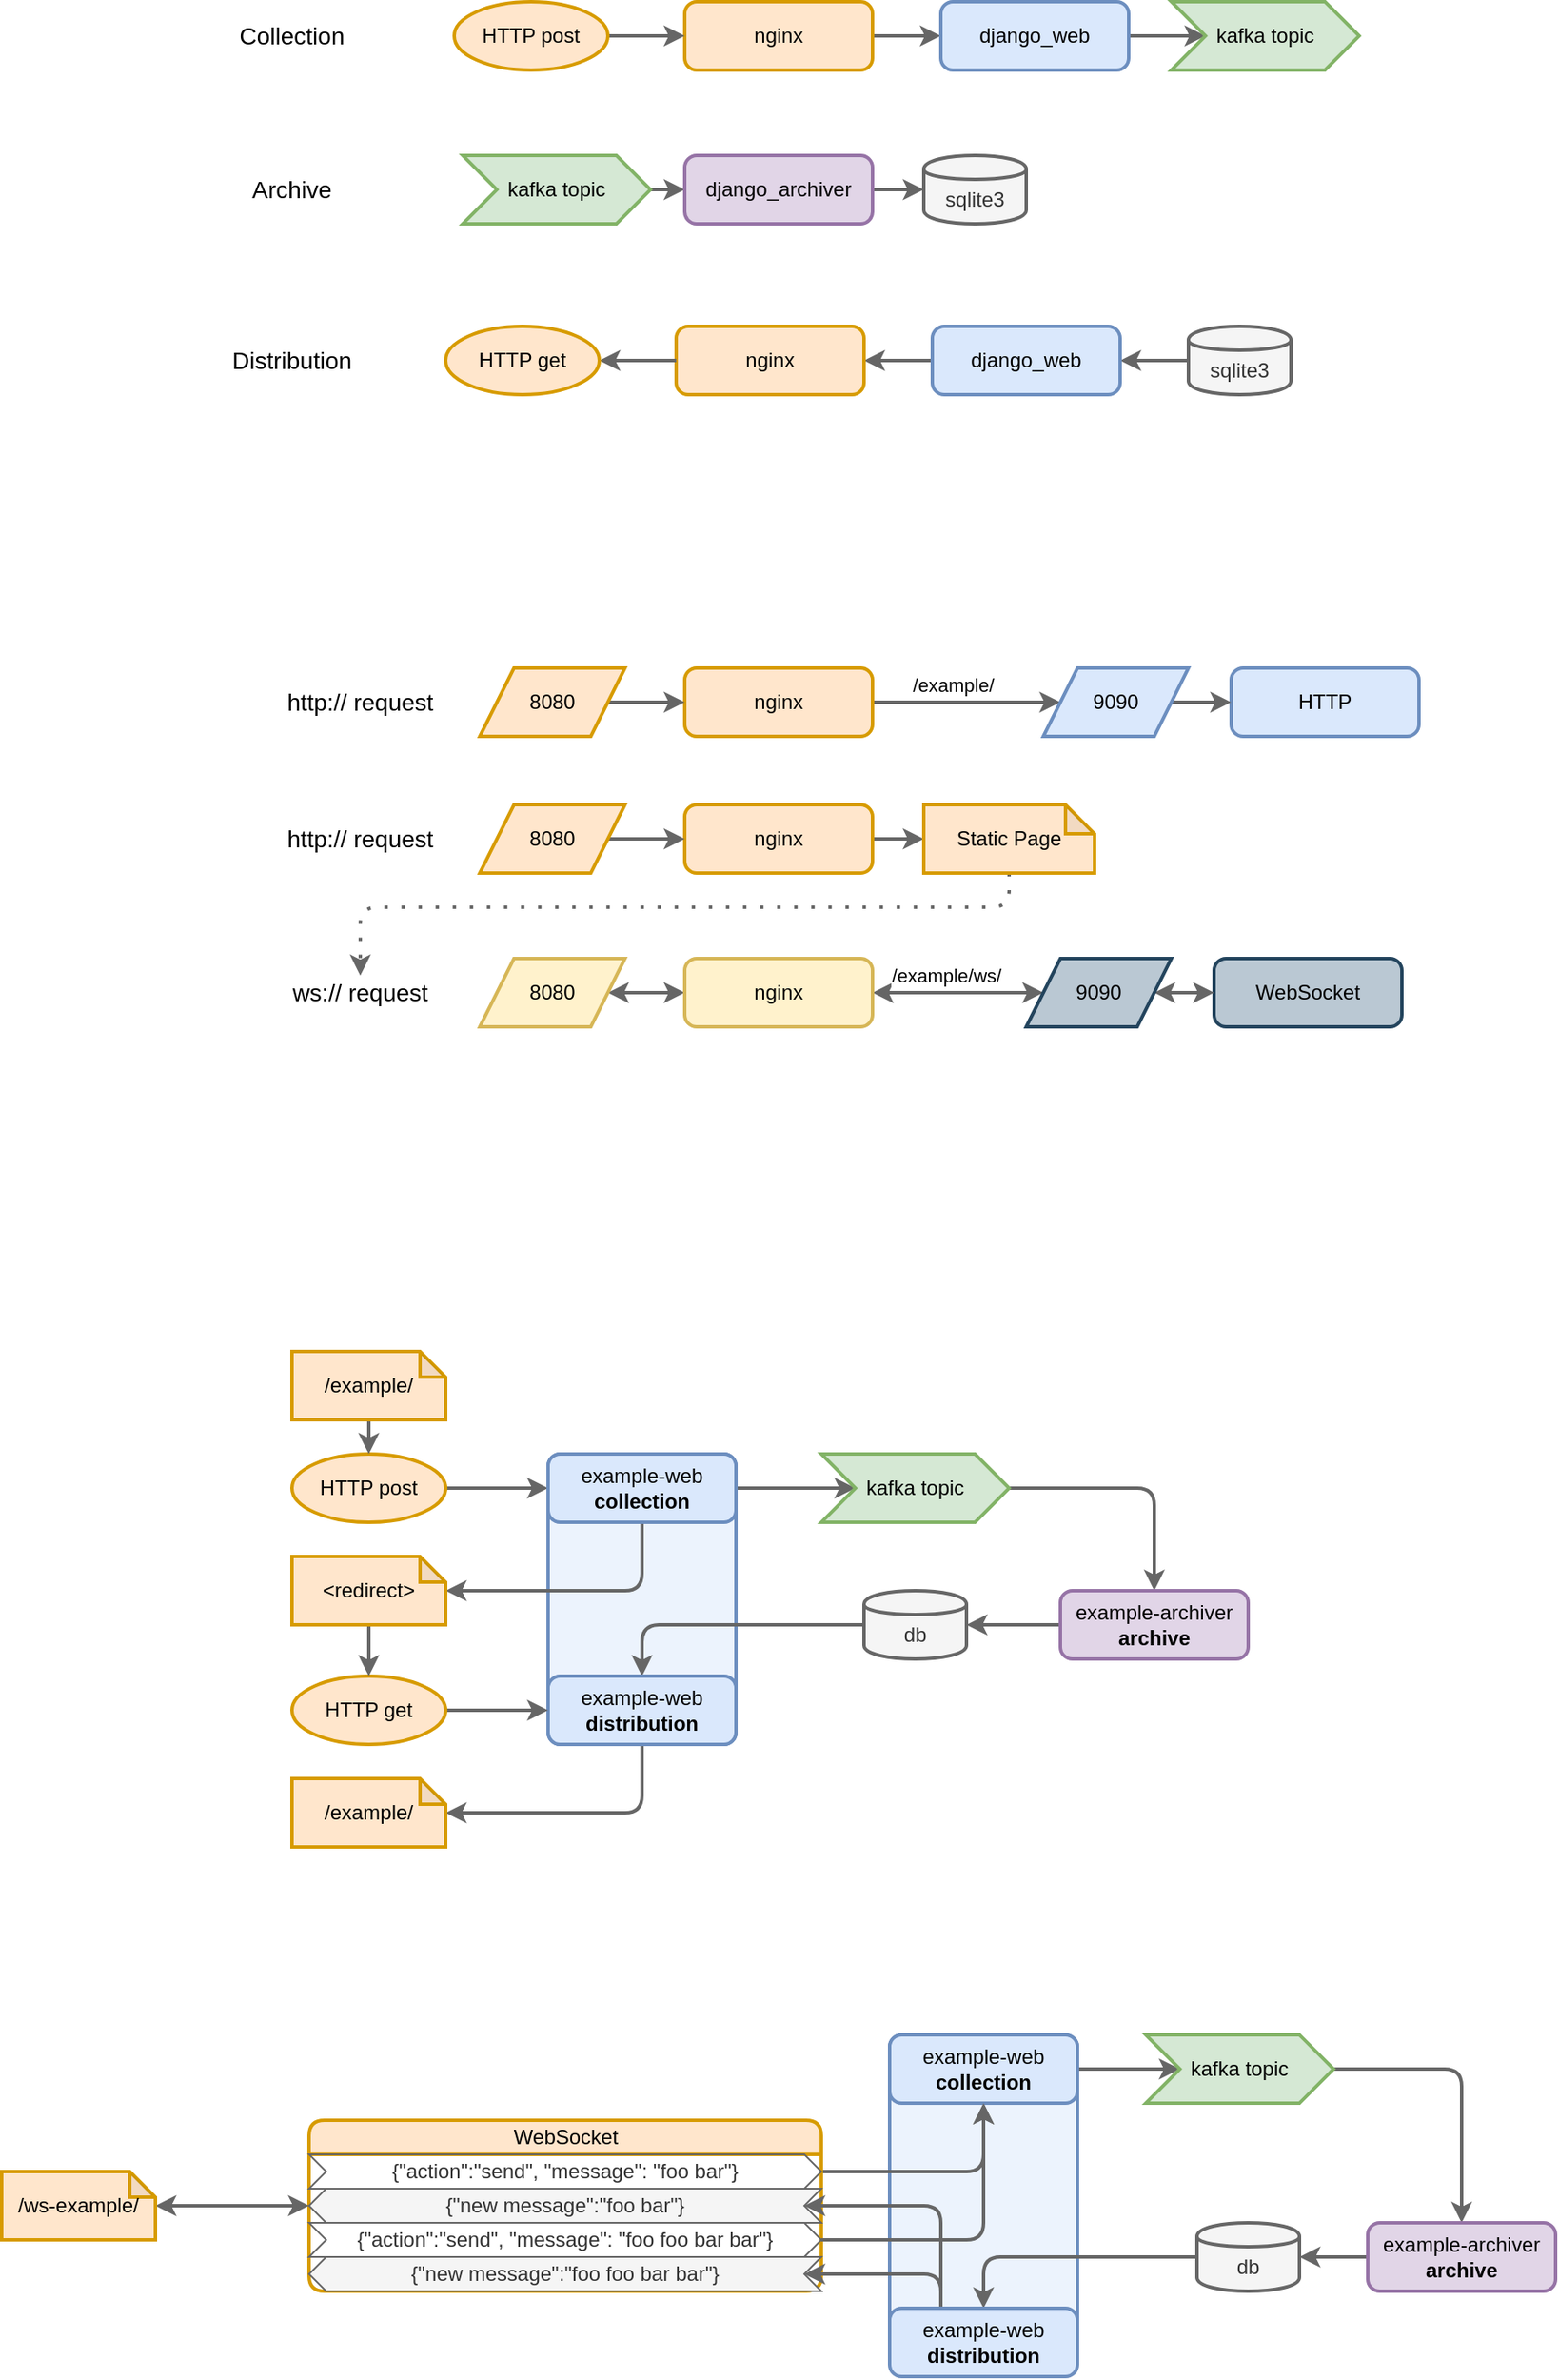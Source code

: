 <mxfile version="14.6.13" type="device"><diagram id="-VsEtAfE2rpOgw_YnNsa" name="Page-1"><mxGraphModel dx="1506" dy="997" grid="1" gridSize="10" guides="1" tooltips="1" connect="1" arrows="1" fold="1" page="0" pageScale="1" pageWidth="850" pageHeight="1100" math="0" shadow="0"><root><mxCell id="0"/><mxCell id="1" style="" parent="0"/><mxCell id="PM8JkhN1XcaPESPT991R-1" value="HTTP" style="rounded=1;html=1;absoluteArcSize=1;arcSize=14;strokeWidth=2;shadow=0;glass=0;labelBackgroundColor=none;fillColor=#dae8fc;fontSize=12;align=center;strokeColor=#6c8ebf;whiteSpace=wrap;" parent="1" vertex="1"><mxGeometry x="510" y="590" width="110" height="40" as="geometry"/></mxCell><mxCell id="PM8JkhN1XcaPESPT991R-6" style="edgeStyle=orthogonalEdgeStyle;orthogonalLoop=1;jettySize=auto;html=1;strokeWidth=2;fillColor=#f5f5f5;strokeColor=#666666;fontFamily=Helvetica;fontSize=11;fontColor=#000000;align=center;entryX=0;entryY=0.5;entryDx=0;entryDy=0;" parent="1" source="PM8JkhN1XcaPESPT991R-2" target="PM8JkhN1XcaPESPT991R-5" edge="1"><mxGeometry relative="1" as="geometry"/></mxCell><mxCell id="PM8JkhN1XcaPESPT991R-9" value="/example/" style="edgeLabel;html=1;align=center;verticalAlign=middle;resizable=0;points=[];" parent="PM8JkhN1XcaPESPT991R-6" vertex="1" connectable="0"><mxGeometry x="-0.147" y="3" relative="1" as="geometry"><mxPoint y="-7" as="offset"/></mxGeometry></mxCell><mxCell id="PM8JkhN1XcaPESPT991R-2" value="nginx" style="rounded=1;html=1;absoluteArcSize=1;arcSize=14;strokeWidth=2;shadow=0;glass=0;labelBackgroundColor=none;fillColor=#ffe6cc;fontSize=12;align=center;strokeColor=#d79b00;whiteSpace=wrap;" parent="1" vertex="1"><mxGeometry x="190" y="590" width="110" height="40" as="geometry"/></mxCell><mxCell id="PM8JkhN1XcaPESPT991R-8" style="edgeStyle=orthogonalEdgeStyle;orthogonalLoop=1;jettySize=auto;html=1;strokeColor=#666666;strokeWidth=2;fillColor=#f5f5f5;" parent="1" source="PM8JkhN1XcaPESPT991R-3" target="PM8JkhN1XcaPESPT991R-2" edge="1"><mxGeometry relative="1" as="geometry"/></mxCell><mxCell id="PM8JkhN1XcaPESPT991R-3" value="8080" style="shape=parallelogram;perimeter=parallelogramPerimeter;whiteSpace=wrap;html=1;fixedSize=1;shadow=0;fontFamily=Helvetica;fontSize=12;fontColor=#000000;align=center;strokeColor=#d79b00;strokeWidth=2;fillColor=#ffe6cc;" parent="1" vertex="1"><mxGeometry x="70" y="590" width="85" height="40" as="geometry"/></mxCell><mxCell id="PM8JkhN1XcaPESPT991R-7" style="edgeStyle=orthogonalEdgeStyle;orthogonalLoop=1;jettySize=auto;html=1;strokeColor=#666666;strokeWidth=2;fillColor=#f5f5f5;" parent="1" source="PM8JkhN1XcaPESPT991R-5" target="PM8JkhN1XcaPESPT991R-1" edge="1"><mxGeometry relative="1" as="geometry"/></mxCell><mxCell id="PM8JkhN1XcaPESPT991R-5" value="9090" style="shape=parallelogram;perimeter=parallelogramPerimeter;whiteSpace=wrap;html=1;fixedSize=1;shadow=0;fontFamily=Helvetica;fontSize=12;fontColor=#000000;align=center;strokeColor=#6c8ebf;strokeWidth=2;fillColor=#dae8fc;" parent="1" vertex="1"><mxGeometry x="400" y="590" width="85" height="40" as="geometry"/></mxCell><mxCell id="PM8JkhN1XcaPESPT991R-10" value="WebSocket" style="rounded=1;html=1;absoluteArcSize=1;arcSize=14;strokeWidth=2;shadow=0;glass=0;labelBackgroundColor=none;fillColor=#bac8d3;fontSize=12;align=center;strokeColor=#23445d;whiteSpace=wrap;" parent="1" vertex="1"><mxGeometry x="500" y="760" width="110" height="40" as="geometry"/></mxCell><mxCell id="PM8JkhN1XcaPESPT991R-11" style="edgeStyle=orthogonalEdgeStyle;orthogonalLoop=1;jettySize=auto;html=1;strokeWidth=2;fillColor=#f5f5f5;strokeColor=#666666;fontFamily=Helvetica;fontSize=11;fontColor=#000000;align=center;entryX=0;entryY=0.5;entryDx=0;entryDy=0;startArrow=classic;startFill=1;" parent="1" source="PM8JkhN1XcaPESPT991R-21" target="PM8JkhN1XcaPESPT991R-17" edge="1"><mxGeometry relative="1" as="geometry"><mxPoint x="240" y="780" as="sourcePoint"/><Array as="points"/></mxGeometry></mxCell><mxCell id="PM8JkhN1XcaPESPT991R-12" value="/example/ws/" style="edgeLabel;html=1;align=center;verticalAlign=middle;resizable=0;points=[];" parent="PM8JkhN1XcaPESPT991R-11" vertex="1" connectable="0"><mxGeometry x="-0.147" y="3" relative="1" as="geometry"><mxPoint y="-7" as="offset"/></mxGeometry></mxCell><mxCell id="PM8JkhN1XcaPESPT991R-19" style="edgeStyle=orthogonalEdgeStyle;orthogonalLoop=1;jettySize=auto;html=1;strokeColor=#666666;strokeWidth=2;fillColor=#f5f5f5;" parent="1" source="PM8JkhN1XcaPESPT991R-13" target="PM8JkhN1XcaPESPT991R-18" edge="1"><mxGeometry relative="1" as="geometry"/></mxCell><mxCell id="PM8JkhN1XcaPESPT991R-13" value="nginx" style="rounded=1;html=1;absoluteArcSize=1;arcSize=14;strokeWidth=2;shadow=0;glass=0;labelBackgroundColor=none;fillColor=#ffe6cc;fontSize=12;align=center;strokeColor=#d79b00;whiteSpace=wrap;" parent="1" vertex="1"><mxGeometry x="190" y="670" width="110" height="40" as="geometry"/></mxCell><mxCell id="PM8JkhN1XcaPESPT991R-14" style="edgeStyle=orthogonalEdgeStyle;orthogonalLoop=1;jettySize=auto;html=1;strokeColor=#666666;strokeWidth=2;fillColor=#f5f5f5;" parent="1" source="PM8JkhN1XcaPESPT991R-15" target="PM8JkhN1XcaPESPT991R-13" edge="1"><mxGeometry relative="1" as="geometry"/></mxCell><mxCell id="PM8JkhN1XcaPESPT991R-15" value="8080" style="shape=parallelogram;perimeter=parallelogramPerimeter;whiteSpace=wrap;html=1;fixedSize=1;shadow=0;fontFamily=Helvetica;fontSize=12;fontColor=#000000;align=center;strokeColor=#d79b00;strokeWidth=2;fillColor=#ffe6cc;" parent="1" vertex="1"><mxGeometry x="70" y="670" width="85" height="40" as="geometry"/></mxCell><mxCell id="PM8JkhN1XcaPESPT991R-16" style="edgeStyle=orthogonalEdgeStyle;orthogonalLoop=1;jettySize=auto;html=1;strokeColor=#666666;strokeWidth=2;fillColor=#f5f5f5;startArrow=classic;startFill=1;" parent="1" source="PM8JkhN1XcaPESPT991R-17" target="PM8JkhN1XcaPESPT991R-10" edge="1"><mxGeometry relative="1" as="geometry"/></mxCell><mxCell id="PM8JkhN1XcaPESPT991R-17" value="9090" style="shape=parallelogram;perimeter=parallelogramPerimeter;whiteSpace=wrap;html=1;fixedSize=1;shadow=0;fontFamily=Helvetica;fontSize=12;align=center;strokeColor=#23445d;strokeWidth=2;fillColor=#bac8d3;" parent="1" vertex="1"><mxGeometry x="390" y="760" width="85" height="40" as="geometry"/></mxCell><mxCell id="PM8JkhN1XcaPESPT991R-28" style="edgeStyle=orthogonalEdgeStyle;orthogonalLoop=1;jettySize=auto;html=1;fontSize=14;strokeColor=#666666;strokeWidth=2;fillColor=#f5f5f5;dashed=1;dashPattern=1 4;exitX=0.5;exitY=1;exitDx=0;exitDy=0;exitPerimeter=0;" parent="1" source="PM8JkhN1XcaPESPT991R-18" target="PM8JkhN1XcaPESPT991R-26" edge="1"><mxGeometry relative="1" as="geometry"><Array as="points"><mxPoint x="380" y="730"/><mxPoint y="730"/></Array></mxGeometry></mxCell><mxCell id="PM8JkhN1XcaPESPT991R-18" value="Static Page" style="shape=note;whiteSpace=wrap;html=1;backgroundOutline=1;darkOpacity=0.05;shadow=0;fontFamily=Helvetica;fontSize=12;fontColor=#000000;align=center;strokeColor=#d79b00;strokeWidth=2;fillColor=#ffe6cc;size=17;" parent="1" vertex="1"><mxGeometry x="330" y="670" width="100" height="40" as="geometry"/></mxCell><mxCell id="PM8JkhN1XcaPESPT991R-22" style="edgeStyle=orthogonalEdgeStyle;orthogonalLoop=1;jettySize=auto;html=1;strokeColor=#666666;strokeWidth=2;fillColor=#f5f5f5;startArrow=classic;startFill=1;" parent="1" source="PM8JkhN1XcaPESPT991R-20" target="PM8JkhN1XcaPESPT991R-21" edge="1"><mxGeometry relative="1" as="geometry"/></mxCell><mxCell id="PM8JkhN1XcaPESPT991R-20" value="8080" style="shape=parallelogram;perimeter=parallelogramPerimeter;whiteSpace=wrap;html=1;fixedSize=1;shadow=0;fontFamily=Helvetica;fontSize=12;align=center;strokeColor=#d6b656;strokeWidth=2;fillColor=#fff2cc;" parent="1" vertex="1"><mxGeometry x="70" y="760" width="85" height="40" as="geometry"/></mxCell><mxCell id="PM8JkhN1XcaPESPT991R-21" value="nginx" style="rounded=1;html=1;absoluteArcSize=1;arcSize=14;strokeWidth=2;shadow=0;glass=0;labelBackgroundColor=none;fillColor=#fff2cc;fontSize=12;align=center;strokeColor=#d6b656;whiteSpace=wrap;" parent="1" vertex="1"><mxGeometry x="190" y="760" width="110" height="40" as="geometry"/></mxCell><mxCell id="PM8JkhN1XcaPESPT991R-24" value="http:// request" style="text;html=1;strokeColor=none;fillColor=none;align=center;verticalAlign=middle;whiteSpace=wrap;rounded=0;fontSize=14;" parent="1" vertex="1"><mxGeometry x="-50" y="600" width="100" height="20" as="geometry"/></mxCell><mxCell id="PM8JkhN1XcaPESPT991R-25" value="http:// request" style="text;html=1;strokeColor=none;fillColor=none;align=center;verticalAlign=middle;whiteSpace=wrap;rounded=0;fontSize=14;" parent="1" vertex="1"><mxGeometry x="-50" y="680" width="100" height="20" as="geometry"/></mxCell><mxCell id="PM8JkhN1XcaPESPT991R-26" value="ws:// request" style="text;html=1;strokeColor=none;fillColor=none;align=center;verticalAlign=middle;whiteSpace=wrap;rounded=0;fontSize=14;" parent="1" vertex="1"><mxGeometry x="-60" y="770" width="120" height="20" as="geometry"/></mxCell><mxCell id="PM8JkhN1XcaPESPT991R-27" style="edgeStyle=orthogonalEdgeStyle;orthogonalLoop=1;jettySize=auto;html=1;exitX=0.5;exitY=1;exitDx=0;exitDy=0;fontSize=14;strokeColor=#666666;strokeWidth=2;fillColor=#f5f5f5;" parent="1" source="PM8JkhN1XcaPESPT991R-24" target="PM8JkhN1XcaPESPT991R-24" edge="1"><mxGeometry relative="1" as="geometry"/></mxCell><mxCell id="PM8JkhN1XcaPESPT991R-34" style="edgeStyle=orthogonalEdgeStyle;orthogonalLoop=1;jettySize=auto;html=1;strokeWidth=2;fillColor=#f5f5f5;strokeColor=#666666;fontFamily=Helvetica;fontSize=11;fontColor=#000000;align=center;" parent="1" source="PM8JkhN1XcaPESPT991R-36" target="PM8JkhN1XcaPESPT991R-41" edge="1"><mxGeometry relative="1" as="geometry"><mxPoint x="410.0" y="220" as="targetPoint"/></mxGeometry></mxCell><mxCell id="PM8JkhN1XcaPESPT991R-36" value="nginx" style="rounded=1;html=1;absoluteArcSize=1;arcSize=14;strokeWidth=2;shadow=0;glass=0;labelBackgroundColor=none;fillColor=#ffe6cc;fontSize=12;align=center;strokeColor=#d79b00;whiteSpace=wrap;" parent="1" vertex="1"><mxGeometry x="190" y="200" width="110" height="40" as="geometry"/></mxCell><mxCell id="PM8JkhN1XcaPESPT991R-37" style="edgeStyle=orthogonalEdgeStyle;orthogonalLoop=1;jettySize=auto;html=1;strokeColor=#666666;strokeWidth=2;fillColor=#f5f5f5;" parent="1" source="PM8JkhN1XcaPESPT991R-43" target="PM8JkhN1XcaPESPT991R-36" edge="1"><mxGeometry relative="1" as="geometry"><mxPoint x="155" y="220" as="sourcePoint"/></mxGeometry></mxCell><mxCell id="PM8JkhN1XcaPESPT991R-46" style="edgeStyle=orthogonalEdgeStyle;orthogonalLoop=1;jettySize=auto;html=1;strokeColor=#666666;strokeWidth=2;fillColor=#f5f5f5;" parent="1" source="PM8JkhN1XcaPESPT991R-41" target="PM8JkhN1XcaPESPT991R-44" edge="1"><mxGeometry relative="1" as="geometry"/></mxCell><mxCell id="PM8JkhN1XcaPESPT991R-41" value="django_web" style="rounded=1;html=1;absoluteArcSize=1;arcSize=14;strokeWidth=2;shadow=0;glass=0;labelBackgroundColor=none;fillColor=#dae8fc;fontSize=12;align=center;strokeColor=#6c8ebf;whiteSpace=wrap;" parent="1" vertex="1"><mxGeometry x="340" y="200" width="110" height="40" as="geometry"/></mxCell><mxCell id="PM8JkhN1XcaPESPT991R-43" value="HTTP post" style="ellipse;whiteSpace=wrap;html=1;shadow=0;fontFamily=Helvetica;fontSize=12;fontColor=#000000;align=center;strokeColor=#d79b00;strokeWidth=2;fillColor=#ffe6cc;" parent="1" vertex="1"><mxGeometry x="55" y="200" width="90" height="40" as="geometry"/></mxCell><mxCell id="PM8JkhN1XcaPESPT991R-44" value="kafka topic" style="shape=step;perimeter=stepPerimeter;whiteSpace=wrap;html=1;fixedSize=1;shadow=0;fontFamily=Helvetica;fontSize=12;align=center;strokeColor=#82b366;strokeWidth=2;fillColor=#d5e8d4;" parent="1" vertex="1"><mxGeometry x="475" y="200" width="110" height="40" as="geometry"/></mxCell><mxCell id="PM8JkhN1XcaPESPT991R-49" style="edgeStyle=orthogonalEdgeStyle;orthogonalLoop=1;jettySize=auto;html=1;strokeColor=#666666;strokeWidth=2;fillColor=#f5f5f5;" parent="1" source="PM8JkhN1XcaPESPT991R-47" target="PM8JkhN1XcaPESPT991R-48" edge="1"><mxGeometry relative="1" as="geometry"/></mxCell><mxCell id="PM8JkhN1XcaPESPT991R-47" value="kafka topic" style="shape=step;perimeter=stepPerimeter;whiteSpace=wrap;html=1;fixedSize=1;shadow=0;fontFamily=Helvetica;fontSize=12;align=center;strokeColor=#82b366;strokeWidth=2;fillColor=#d5e8d4;" parent="1" vertex="1"><mxGeometry x="60" y="290" width="110" height="40" as="geometry"/></mxCell><mxCell id="PM8JkhN1XcaPESPT991R-51" value="" style="edgeStyle=orthogonalEdgeStyle;orthogonalLoop=1;jettySize=auto;html=1;strokeColor=#666666;strokeWidth=2;fillColor=#f5f5f5;" parent="1" source="PM8JkhN1XcaPESPT991R-48" target="PM8JkhN1XcaPESPT991R-50" edge="1"><mxGeometry relative="1" as="geometry"/></mxCell><mxCell id="PM8JkhN1XcaPESPT991R-48" value="django_archiver" style="rounded=1;html=1;absoluteArcSize=1;arcSize=14;strokeWidth=2;shadow=0;glass=0;labelBackgroundColor=none;fillColor=#e1d5e7;fontSize=12;align=center;strokeColor=#9673a6;whiteSpace=wrap;" parent="1" vertex="1"><mxGeometry x="190" y="290" width="110" height="40" as="geometry"/></mxCell><mxCell id="PM8JkhN1XcaPESPT991R-50" value="sqlite3" style="shape=cylinder;whiteSpace=wrap;html=1;boundedLbl=1;backgroundOutline=1;rounded=1;shadow=0;strokeColor=#666666;strokeWidth=2;fillColor=#f5f5f5;glass=0;arcSize=14;fontColor=#333333;" parent="1" vertex="1"><mxGeometry x="330" y="290" width="60" height="40" as="geometry"/></mxCell><mxCell id="PM8JkhN1XcaPESPT991R-52" style="edgeStyle=orthogonalEdgeStyle;orthogonalLoop=1;jettySize=auto;html=1;strokeWidth=2;fillColor=#f5f5f5;strokeColor=#666666;fontFamily=Helvetica;fontSize=11;fontColor=#000000;align=center;startArrow=classic;startFill=1;endArrow=none;endFill=0;" parent="1" source="PM8JkhN1XcaPESPT991R-53" target="PM8JkhN1XcaPESPT991R-56" edge="1"><mxGeometry relative="1" as="geometry"><mxPoint x="405.0" y="410" as="targetPoint"/></mxGeometry></mxCell><mxCell id="PM8JkhN1XcaPESPT991R-53" value="nginx" style="rounded=1;html=1;absoluteArcSize=1;arcSize=14;strokeWidth=2;shadow=0;glass=0;labelBackgroundColor=none;fillColor=#ffe6cc;fontSize=12;align=center;strokeColor=#d79b00;whiteSpace=wrap;" parent="1" vertex="1"><mxGeometry x="185" y="390" width="110" height="40" as="geometry"/></mxCell><mxCell id="PM8JkhN1XcaPESPT991R-54" style="edgeStyle=orthogonalEdgeStyle;orthogonalLoop=1;jettySize=auto;html=1;strokeColor=#666666;strokeWidth=2;fillColor=#f5f5f5;startArrow=classic;startFill=1;endArrow=none;endFill=0;" parent="1" source="PM8JkhN1XcaPESPT991R-57" target="PM8JkhN1XcaPESPT991R-53" edge="1"><mxGeometry relative="1" as="geometry"><mxPoint x="150" y="410" as="sourcePoint"/></mxGeometry></mxCell><mxCell id="PM8JkhN1XcaPESPT991R-55" style="edgeStyle=orthogonalEdgeStyle;orthogonalLoop=1;jettySize=auto;html=1;strokeColor=#666666;strokeWidth=2;fillColor=#f5f5f5;endArrow=none;endFill=0;startArrow=classic;startFill=1;" parent="1" source="PM8JkhN1XcaPESPT991R-56" target="PM8JkhN1XcaPESPT991R-59" edge="1"><mxGeometry relative="1" as="geometry"><mxPoint x="470.0" y="410" as="targetPoint"/></mxGeometry></mxCell><mxCell id="PM8JkhN1XcaPESPT991R-56" value="django_web" style="rounded=1;html=1;absoluteArcSize=1;arcSize=14;strokeWidth=2;shadow=0;glass=0;labelBackgroundColor=none;fillColor=#dae8fc;fontSize=12;align=center;strokeColor=#6c8ebf;whiteSpace=wrap;" parent="1" vertex="1"><mxGeometry x="335" y="390" width="110" height="40" as="geometry"/></mxCell><mxCell id="PM8JkhN1XcaPESPT991R-57" value="HTTP get" style="ellipse;whiteSpace=wrap;html=1;shadow=0;fontFamily=Helvetica;fontSize=12;fontColor=#000000;align=center;strokeColor=#d79b00;strokeWidth=2;fillColor=#ffe6cc;" parent="1" vertex="1"><mxGeometry x="50" y="390" width="90" height="40" as="geometry"/></mxCell><mxCell id="PM8JkhN1XcaPESPT991R-59" value="sqlite3" style="shape=cylinder;whiteSpace=wrap;html=1;boundedLbl=1;backgroundOutline=1;rounded=1;shadow=0;strokeColor=#666666;strokeWidth=2;fillColor=#f5f5f5;glass=0;arcSize=14;fontColor=#333333;" parent="1" vertex="1"><mxGeometry x="485" y="390" width="60" height="40" as="geometry"/></mxCell><mxCell id="PM8JkhN1XcaPESPT991R-60" value="Collection" style="text;html=1;strokeColor=none;fillColor=none;align=center;verticalAlign=middle;whiteSpace=wrap;rounded=0;fontSize=14;" parent="1" vertex="1"><mxGeometry x="-90" y="210" width="100" height="20" as="geometry"/></mxCell><mxCell id="PM8JkhN1XcaPESPT991R-61" value="Archive" style="text;html=1;strokeColor=none;fillColor=none;align=center;verticalAlign=middle;whiteSpace=wrap;rounded=0;fontSize=14;" parent="1" vertex="1"><mxGeometry x="-90" y="300" width="100" height="20" as="geometry"/></mxCell><mxCell id="PM8JkhN1XcaPESPT991R-62" value="Distribution" style="text;html=1;strokeColor=none;fillColor=none;align=center;verticalAlign=middle;whiteSpace=wrap;rounded=0;fontSize=14;" parent="1" vertex="1"><mxGeometry x="-90" y="400" width="100" height="20" as="geometry"/></mxCell><mxCell id="6jdL576Xid7fBsEvvMvw-23" value="django-roundtrip" style="" parent="0"/><mxCell id="wIwNzDWW-fx1xawftpby-1" value="" style="rounded=1;html=1;absoluteArcSize=1;arcSize=14;strokeWidth=2;shadow=0;glass=0;labelBackgroundColor=none;fontSize=12;align=center;strokeColor=#6c8ebf;whiteSpace=wrap;fillColor=#dae8fc;fillOpacity=50;" parent="6jdL576Xid7fBsEvvMvw-23" vertex="1"><mxGeometry x="110" y="1050" width="110" height="170" as="geometry"/></mxCell><mxCell id="6jdL576Xid7fBsEvvMvw-3" style="edgeStyle=orthogonalEdgeStyle;orthogonalLoop=1;jettySize=auto;html=1;strokeColor=#666666;strokeWidth=2;fillColor=#f5f5f5;" parent="6jdL576Xid7fBsEvvMvw-23" source="6jdL576Xid7fBsEvvMvw-6" target="6jdL576Xid7fBsEvvMvw-5" edge="1"><mxGeometry relative="1" as="geometry"><mxPoint x="25" y="1150" as="sourcePoint"/><mxPoint x="85" y="1040" as="targetPoint"/></mxGeometry></mxCell><mxCell id="6jdL576Xid7fBsEvvMvw-4" style="edgeStyle=orthogonalEdgeStyle;orthogonalLoop=1;jettySize=auto;html=1;strokeColor=#666666;strokeWidth=2;fillColor=#f5f5f5;" parent="6jdL576Xid7fBsEvvMvw-23" source="6jdL576Xid7fBsEvvMvw-5" target="6jdL576Xid7fBsEvvMvw-7" edge="1"><mxGeometry relative="1" as="geometry"/></mxCell><mxCell id="6jdL576Xid7fBsEvvMvw-27" style="edgeStyle=orthogonalEdgeStyle;orthogonalLoop=1;jettySize=auto;html=1;strokeColor=#666666;strokeWidth=2;fillColor=#f5f5f5;" parent="6jdL576Xid7fBsEvvMvw-23" source="6jdL576Xid7fBsEvvMvw-5" target="6jdL576Xid7fBsEvvMvw-26" edge="1"><mxGeometry relative="1" as="geometry"><Array as="points"><mxPoint x="165" y="1130"/></Array></mxGeometry></mxCell><mxCell id="6jdL576Xid7fBsEvvMvw-5" value="example-web&lt;br&gt;&lt;b&gt;collection&lt;/b&gt;" style="rounded=1;html=1;absoluteArcSize=1;arcSize=14;strokeWidth=2;shadow=0;glass=0;labelBackgroundColor=none;fillColor=#dae8fc;fontSize=12;align=center;strokeColor=#6c8ebf;whiteSpace=wrap;" parent="6jdL576Xid7fBsEvvMvw-23" vertex="1"><mxGeometry x="110" y="1050" width="110" height="40" as="geometry"/></mxCell><mxCell id="6jdL576Xid7fBsEvvMvw-6" value="HTTP post" style="ellipse;whiteSpace=wrap;html=1;shadow=0;fontFamily=Helvetica;fontSize=12;fontColor=#000000;align=center;strokeColor=#d79b00;strokeWidth=2;fillColor=#ffe6cc;" parent="6jdL576Xid7fBsEvvMvw-23" vertex="1"><mxGeometry x="-40" y="1050" width="90" height="40" as="geometry"/></mxCell><mxCell id="6jdL576Xid7fBsEvvMvw-24" style="edgeStyle=orthogonalEdgeStyle;orthogonalLoop=1;jettySize=auto;html=1;strokeColor=#666666;strokeWidth=2;fillColor=#f5f5f5;" parent="6jdL576Xid7fBsEvvMvw-23" source="6jdL576Xid7fBsEvvMvw-7" target="6jdL576Xid7fBsEvvMvw-11" edge="1"><mxGeometry relative="1" as="geometry"/></mxCell><mxCell id="6jdL576Xid7fBsEvvMvw-7" value="kafka topic" style="shape=step;perimeter=stepPerimeter;whiteSpace=wrap;html=1;fixedSize=1;shadow=0;fontFamily=Helvetica;fontSize=12;align=center;strokeColor=#82b366;strokeWidth=2;fillColor=#d5e8d4;" parent="6jdL576Xid7fBsEvvMvw-23" vertex="1"><mxGeometry x="270" y="1050" width="110" height="40" as="geometry"/></mxCell><mxCell id="6jdL576Xid7fBsEvvMvw-10" value="" style="edgeStyle=orthogonalEdgeStyle;orthogonalLoop=1;jettySize=auto;html=1;strokeColor=#666666;strokeWidth=2;fillColor=#f5f5f5;" parent="6jdL576Xid7fBsEvvMvw-23" source="6jdL576Xid7fBsEvvMvw-11" target="6jdL576Xid7fBsEvvMvw-12" edge="1"><mxGeometry relative="1" as="geometry"/></mxCell><mxCell id="6jdL576Xid7fBsEvvMvw-11" value="example-archiver&lt;br&gt;&lt;b&gt;archive&lt;/b&gt;" style="rounded=1;html=1;absoluteArcSize=1;arcSize=14;strokeWidth=2;shadow=0;glass=0;labelBackgroundColor=none;fillColor=#e1d5e7;fontSize=12;align=center;strokeColor=#9673a6;whiteSpace=wrap;" parent="6jdL576Xid7fBsEvvMvw-23" vertex="1"><mxGeometry x="410" y="1130" width="110" height="40" as="geometry"/></mxCell><mxCell id="6jdL576Xid7fBsEvvMvw-25" style="edgeStyle=orthogonalEdgeStyle;orthogonalLoop=1;jettySize=auto;html=1;strokeColor=#666666;strokeWidth=2;fillColor=#f5f5f5;" parent="6jdL576Xid7fBsEvvMvw-23" source="6jdL576Xid7fBsEvvMvw-12" target="6jdL576Xid7fBsEvvMvw-17" edge="1"><mxGeometry relative="1" as="geometry"/></mxCell><mxCell id="6jdL576Xid7fBsEvvMvw-12" value="db" style="shape=cylinder;whiteSpace=wrap;html=1;boundedLbl=1;backgroundOutline=1;rounded=1;shadow=0;strokeColor=#666666;strokeWidth=2;fillColor=#f5f5f5;glass=0;arcSize=14;fontColor=#333333;" parent="6jdL576Xid7fBsEvvMvw-23" vertex="1"><mxGeometry x="295" y="1130" width="60" height="40" as="geometry"/></mxCell><mxCell id="6jdL576Xid7fBsEvvMvw-31" style="edgeStyle=orthogonalEdgeStyle;orthogonalLoop=1;jettySize=auto;html=1;strokeColor=#666666;strokeWidth=2;fillColor=#f5f5f5;" parent="6jdL576Xid7fBsEvvMvw-23" source="6jdL576Xid7fBsEvvMvw-17" target="6jdL576Xid7fBsEvvMvw-30" edge="1"><mxGeometry relative="1" as="geometry"><Array as="points"><mxPoint x="165" y="1260"/></Array></mxGeometry></mxCell><mxCell id="6jdL576Xid7fBsEvvMvw-17" value="example-web&lt;br&gt;&lt;b&gt;distribution&lt;/b&gt;" style="rounded=1;html=1;absoluteArcSize=1;arcSize=14;strokeWidth=2;shadow=0;glass=0;labelBackgroundColor=none;fillColor=#dae8fc;fontSize=12;align=center;strokeColor=#6c8ebf;whiteSpace=wrap;" parent="6jdL576Xid7fBsEvvMvw-23" vertex="1"><mxGeometry x="110" y="1180" width="110" height="40" as="geometry"/></mxCell><mxCell id="6jdL576Xid7fBsEvvMvw-28" style="edgeStyle=orthogonalEdgeStyle;orthogonalLoop=1;jettySize=auto;html=1;strokeColor=#666666;strokeWidth=2;fillColor=#f5f5f5;" parent="6jdL576Xid7fBsEvvMvw-23" source="6jdL576Xid7fBsEvvMvw-18" target="6jdL576Xid7fBsEvvMvw-17" edge="1"><mxGeometry relative="1" as="geometry"/></mxCell><mxCell id="6jdL576Xid7fBsEvvMvw-18" value="HTTP get" style="ellipse;whiteSpace=wrap;html=1;shadow=0;fontFamily=Helvetica;fontSize=12;fontColor=#000000;align=center;strokeColor=#d79b00;strokeWidth=2;fillColor=#ffe6cc;" parent="6jdL576Xid7fBsEvvMvw-23" vertex="1"><mxGeometry x="-40" y="1180" width="90" height="40" as="geometry"/></mxCell><mxCell id="6jdL576Xid7fBsEvvMvw-29" style="edgeStyle=orthogonalEdgeStyle;orthogonalLoop=1;jettySize=auto;html=1;strokeColor=#666666;strokeWidth=2;fillColor=#f5f5f5;" parent="6jdL576Xid7fBsEvvMvw-23" source="6jdL576Xid7fBsEvvMvw-26" target="6jdL576Xid7fBsEvvMvw-18" edge="1"><mxGeometry relative="1" as="geometry"/></mxCell><mxCell id="6jdL576Xid7fBsEvvMvw-26" value="&amp;lt;redirect&amp;gt;" style="shape=note;whiteSpace=wrap;html=1;backgroundOutline=1;darkOpacity=0.05;shadow=0;fontFamily=Helvetica;fontSize=12;fontColor=#000000;align=center;strokeColor=#d79b00;strokeWidth=2;fillColor=#ffe6cc;size=15;" parent="6jdL576Xid7fBsEvvMvw-23" vertex="1"><mxGeometry x="-40" y="1110" width="90" height="40" as="geometry"/></mxCell><mxCell id="6jdL576Xid7fBsEvvMvw-30" value="/example/" style="shape=note;whiteSpace=wrap;html=1;backgroundOutline=1;darkOpacity=0.05;shadow=0;fontFamily=Helvetica;fontSize=12;fontColor=#000000;align=center;strokeColor=#d79b00;strokeWidth=2;fillColor=#ffe6cc;size=15;" parent="6jdL576Xid7fBsEvvMvw-23" vertex="1"><mxGeometry x="-40" y="1240" width="90" height="40" as="geometry"/></mxCell><mxCell id="6jdL576Xid7fBsEvvMvw-33" style="edgeStyle=orthogonalEdgeStyle;orthogonalLoop=1;jettySize=auto;html=1;strokeColor=#666666;strokeWidth=2;fillColor=#f5f5f5;" parent="6jdL576Xid7fBsEvvMvw-23" source="6jdL576Xid7fBsEvvMvw-32" target="6jdL576Xid7fBsEvvMvw-6" edge="1"><mxGeometry relative="1" as="geometry"/></mxCell><mxCell id="6jdL576Xid7fBsEvvMvw-32" value="/example/" style="shape=note;whiteSpace=wrap;html=1;backgroundOutline=1;darkOpacity=0.05;shadow=0;fontFamily=Helvetica;fontSize=12;fontColor=#000000;align=center;strokeColor=#d79b00;strokeWidth=2;fillColor=#ffe6cc;size=15;" parent="6jdL576Xid7fBsEvvMvw-23" vertex="1"><mxGeometry x="-40" y="990" width="90" height="40" as="geometry"/></mxCell><mxCell id="6jdL576Xid7fBsEvvMvw-54" value="ws-roundtrip" parent="0"/><mxCell id="6jdL576Xid7fBsEvvMvw-65" value="" style="rounded=1;html=1;absoluteArcSize=1;arcSize=14;strokeWidth=2;shadow=0;glass=0;labelBackgroundColor=none;fontSize=12;align=center;strokeColor=#6c8ebf;whiteSpace=wrap;fillColor=#dae8fc;fillOpacity=50;" parent="6jdL576Xid7fBsEvvMvw-54" vertex="1"><mxGeometry x="310" y="1390" width="110" height="180" as="geometry"/></mxCell><mxCell id="6jdL576Xid7fBsEvvMvw-34" style="edgeStyle=orthogonalEdgeStyle;orthogonalLoop=1;jettySize=auto;html=1;strokeColor=#666666;strokeWidth=2;fillColor=#f5f5f5;" parent="6jdL576Xid7fBsEvvMvw-54" source="6jdL576Xid7fBsEvvMvw-57" target="6jdL576Xid7fBsEvvMvw-37" edge="1"><mxGeometry relative="1" as="geometry"><mxPoint x="-85" y="1690" as="sourcePoint"/><mxPoint x="-25" y="1580" as="targetPoint"/></mxGeometry></mxCell><mxCell id="6jdL576Xid7fBsEvvMvw-35" style="edgeStyle=orthogonalEdgeStyle;orthogonalLoop=1;jettySize=auto;html=1;strokeColor=#666666;strokeWidth=2;fillColor=#f5f5f5;" parent="6jdL576Xid7fBsEvvMvw-54" source="6jdL576Xid7fBsEvvMvw-37" target="6jdL576Xid7fBsEvvMvw-40" edge="1"><mxGeometry relative="1" as="geometry"/></mxCell><mxCell id="6jdL576Xid7fBsEvvMvw-37" value="example-web&lt;br&gt;&lt;b&gt;collection&lt;/b&gt;" style="rounded=1;html=1;absoluteArcSize=1;arcSize=14;strokeWidth=2;shadow=0;glass=0;labelBackgroundColor=none;fillColor=#dae8fc;fontSize=12;align=center;strokeColor=#6c8ebf;whiteSpace=wrap;" parent="6jdL576Xid7fBsEvvMvw-54" vertex="1"><mxGeometry x="310" y="1390" width="110" height="40" as="geometry"/></mxCell><mxCell id="6jdL576Xid7fBsEvvMvw-38" value="WebSocket" style="swimlane;fontStyle=0;childLayout=stackLayout;horizontal=1;startSize=20;fillColor=#ffe6cc;horizontalStack=0;resizeParent=1;resizeParentMax=0;resizeLast=0;collapsible=0;marginBottom=0;rounded=1;shadow=0;glass=0;labelBackgroundColor=none;strokeColor=#d79b00;strokeWidth=2;fontSize=12;align=center;fontFamily=Helvetica;fontColor=#000000;html=1;" parent="6jdL576Xid7fBsEvvMvw-54" vertex="1"><mxGeometry x="-30" y="1440" width="300" height="100" as="geometry"/></mxCell><mxCell id="6jdL576Xid7fBsEvvMvw-57" value="&lt;div class=&quot;status-line out&quot;&gt;&lt;span&gt;{&quot;action&quot;:&quot;send&quot;, &quot;message&quot;: &quot;foo bar&quot;}&lt;/span&gt;&lt;/div&gt;" style="shape=step;perimeter=stepPerimeter;whiteSpace=wrap;html=1;fixedSize=1;fontFamily=Helvetica;fontSize=12;fontColor=#333333;align=center;fillOpacity=100;strokeOpacity=100;strokeColor=#666666;fillColor=none;size=10;" parent="6jdL576Xid7fBsEvvMvw-38" vertex="1"><mxGeometry y="20" width="300" height="20" as="geometry"/></mxCell><mxCell id="6jdL576Xid7fBsEvvMvw-56" value="&lt;div class=&quot;status-line out&quot;&gt;&lt;span&gt;{&quot;new message&quot;:&quot;foo bar&quot;}&lt;/span&gt;&lt;/div&gt;" style="shape=step;perimeter=stepPerimeter;whiteSpace=wrap;html=1;fixedSize=1;fontFamily=Helvetica;fontSize=12;fontColor=#333333;align=center;fillColor=#f5f5f5;fillOpacity=100;strokeOpacity=100;strokeColor=#666666;flipH=1;size=10;" parent="6jdL576Xid7fBsEvvMvw-38" vertex="1"><mxGeometry y="40" width="300" height="20" as="geometry"/></mxCell><mxCell id="6jdL576Xid7fBsEvvMvw-59" value="&lt;div class=&quot;status-line out&quot;&gt;&lt;span&gt;{&quot;action&quot;:&quot;send&quot;, &quot;message&quot;: &quot;foo foo bar bar&quot;}&lt;/span&gt;&lt;/div&gt;" style="shape=step;perimeter=stepPerimeter;whiteSpace=wrap;html=1;fixedSize=1;fontFamily=Helvetica;fontSize=12;fontColor=#333333;align=center;strokeColor=#666666;fillColor=none;gradientColor=none;size=10;" parent="6jdL576Xid7fBsEvvMvw-38" vertex="1"><mxGeometry y="60" width="300" height="20" as="geometry"/></mxCell><mxCell id="6jdL576Xid7fBsEvvMvw-60" value="&lt;div class=&quot;status-line out&quot;&gt;&lt;span&gt;{&quot;new message&quot;:&quot;foo foo bar bar&quot;}&lt;/span&gt;&lt;/div&gt;" style="shape=step;perimeter=stepPerimeter;whiteSpace=wrap;html=1;fixedSize=1;fontFamily=Helvetica;fontSize=12;fontColor=#333333;align=center;strokeColor=#666666;fillColor=#f5f5f5;gradientColor=none;size=10;flipH=1;" parent="6jdL576Xid7fBsEvvMvw-38" vertex="1"><mxGeometry y="80" width="300" height="20" as="geometry"/></mxCell><mxCell id="6jdL576Xid7fBsEvvMvw-39" style="edgeStyle=orthogonalEdgeStyle;orthogonalLoop=1;jettySize=auto;html=1;strokeColor=#666666;strokeWidth=2;fillColor=#f5f5f5;" parent="6jdL576Xid7fBsEvvMvw-54" source="6jdL576Xid7fBsEvvMvw-40" target="6jdL576Xid7fBsEvvMvw-42" edge="1"><mxGeometry relative="1" as="geometry"/></mxCell><mxCell id="6jdL576Xid7fBsEvvMvw-40" value="kafka topic" style="shape=step;perimeter=stepPerimeter;whiteSpace=wrap;html=1;fixedSize=1;shadow=0;fontFamily=Helvetica;fontSize=12;align=center;strokeColor=#82b366;strokeWidth=2;fillColor=#d5e8d4;" parent="6jdL576Xid7fBsEvvMvw-54" vertex="1"><mxGeometry x="460" y="1390" width="110" height="40" as="geometry"/></mxCell><mxCell id="6jdL576Xid7fBsEvvMvw-41" value="" style="edgeStyle=orthogonalEdgeStyle;orthogonalLoop=1;jettySize=auto;html=1;strokeColor=#666666;strokeWidth=2;fillColor=#f5f5f5;" parent="6jdL576Xid7fBsEvvMvw-54" source="6jdL576Xid7fBsEvvMvw-42" target="6jdL576Xid7fBsEvvMvw-44" edge="1"><mxGeometry relative="1" as="geometry"/></mxCell><mxCell id="6jdL576Xid7fBsEvvMvw-42" value="example-archiver&lt;br&gt;&lt;b&gt;archive&lt;/b&gt;" style="rounded=1;html=1;absoluteArcSize=1;arcSize=14;strokeWidth=2;shadow=0;glass=0;labelBackgroundColor=none;fillColor=#e1d5e7;fontSize=12;align=center;strokeColor=#9673a6;whiteSpace=wrap;" parent="6jdL576Xid7fBsEvvMvw-54" vertex="1"><mxGeometry x="590" y="1500" width="110" height="40" as="geometry"/></mxCell><mxCell id="6jdL576Xid7fBsEvvMvw-43" style="edgeStyle=orthogonalEdgeStyle;orthogonalLoop=1;jettySize=auto;html=1;strokeColor=#666666;strokeWidth=2;fillColor=#f5f5f5;" parent="6jdL576Xid7fBsEvvMvw-54" source="6jdL576Xid7fBsEvvMvw-44" target="6jdL576Xid7fBsEvvMvw-46" edge="1"><mxGeometry relative="1" as="geometry"><mxPoint x="535" y="1310" as="targetPoint"/></mxGeometry></mxCell><mxCell id="6jdL576Xid7fBsEvvMvw-44" value="db" style="shape=cylinder;whiteSpace=wrap;html=1;boundedLbl=1;backgroundOutline=1;rounded=1;shadow=0;strokeColor=#666666;strokeWidth=2;fillColor=#f5f5f5;glass=0;arcSize=14;fontColor=#333333;" parent="6jdL576Xid7fBsEvvMvw-54" vertex="1"><mxGeometry x="490" y="1500" width="60" height="40" as="geometry"/></mxCell><mxCell id="6jdL576Xid7fBsEvvMvw-62" style="edgeStyle=orthogonalEdgeStyle;orthogonalLoop=1;jettySize=auto;html=1;strokeColor=#666666;strokeWidth=2;fillColor=#f5f5f5;" parent="6jdL576Xid7fBsEvvMvw-54" source="6jdL576Xid7fBsEvvMvw-46" target="6jdL576Xid7fBsEvvMvw-56" edge="1"><mxGeometry relative="1" as="geometry"><Array as="points"><mxPoint x="340" y="1490"/></Array></mxGeometry></mxCell><mxCell id="6jdL576Xid7fBsEvvMvw-64" style="edgeStyle=orthogonalEdgeStyle;orthogonalLoop=1;jettySize=auto;html=1;strokeColor=#666666;strokeWidth=2;fillColor=#f5f5f5;" parent="6jdL576Xid7fBsEvvMvw-54" source="6jdL576Xid7fBsEvvMvw-46" target="6jdL576Xid7fBsEvvMvw-60" edge="1"><mxGeometry relative="1" as="geometry"><Array as="points"><mxPoint x="340" y="1530"/></Array></mxGeometry></mxCell><mxCell id="6jdL576Xid7fBsEvvMvw-46" value="example-web&lt;br&gt;&lt;b&gt;distribution&lt;/b&gt;" style="rounded=1;html=1;absoluteArcSize=1;arcSize=14;strokeWidth=2;shadow=0;glass=0;labelBackgroundColor=none;fillColor=#dae8fc;fontSize=12;align=center;strokeColor=#6c8ebf;whiteSpace=wrap;" parent="6jdL576Xid7fBsEvvMvw-54" vertex="1"><mxGeometry x="310" y="1550" width="110" height="40" as="geometry"/></mxCell><mxCell id="6jdL576Xid7fBsEvvMvw-52" style="edgeStyle=orthogonalEdgeStyle;orthogonalLoop=1;jettySize=auto;html=1;strokeColor=#666666;strokeWidth=2;fillColor=#f5f5f5;startArrow=classic;startFill=1;" parent="6jdL576Xid7fBsEvvMvw-54" source="6jdL576Xid7fBsEvvMvw-53" target="6jdL576Xid7fBsEvvMvw-38" edge="1"><mxGeometry relative="1" as="geometry"/></mxCell><mxCell id="6jdL576Xid7fBsEvvMvw-53" value="/ws-example/" style="shape=note;whiteSpace=wrap;html=1;backgroundOutline=1;darkOpacity=0.05;shadow=0;fontFamily=Helvetica;fontSize=12;fontColor=#000000;align=center;strokeColor=#d79b00;strokeWidth=2;fillColor=#ffe6cc;size=15;" parent="6jdL576Xid7fBsEvvMvw-54" vertex="1"><mxGeometry x="-210" y="1470" width="90" height="40" as="geometry"/></mxCell><mxCell id="6jdL576Xid7fBsEvvMvw-61" style="edgeStyle=orthogonalEdgeStyle;orthogonalLoop=1;jettySize=auto;html=1;strokeColor=#666666;strokeWidth=2;fillColor=#f5f5f5;" parent="6jdL576Xid7fBsEvvMvw-54" source="6jdL576Xid7fBsEvvMvw-59" target="6jdL576Xid7fBsEvvMvw-37" edge="1"><mxGeometry relative="1" as="geometry"/></mxCell></root></mxGraphModel></diagram></mxfile>